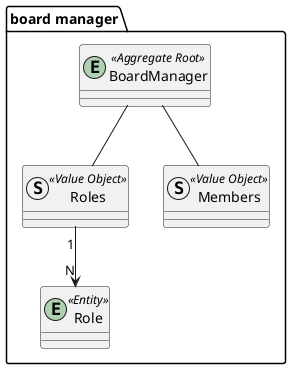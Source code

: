 @startuml
package "board manager"{
    entity BoardManager <<Aggregate Root>>{
    }
    entity Role <<Entity>>{
    }
    struct Roles <<Value Object>>{
    }
    struct Members <<Value Object>>{
    }
}

BoardManager -- Roles
BoardManager -- Members
Roles "1" --> "N" Role
@enduml